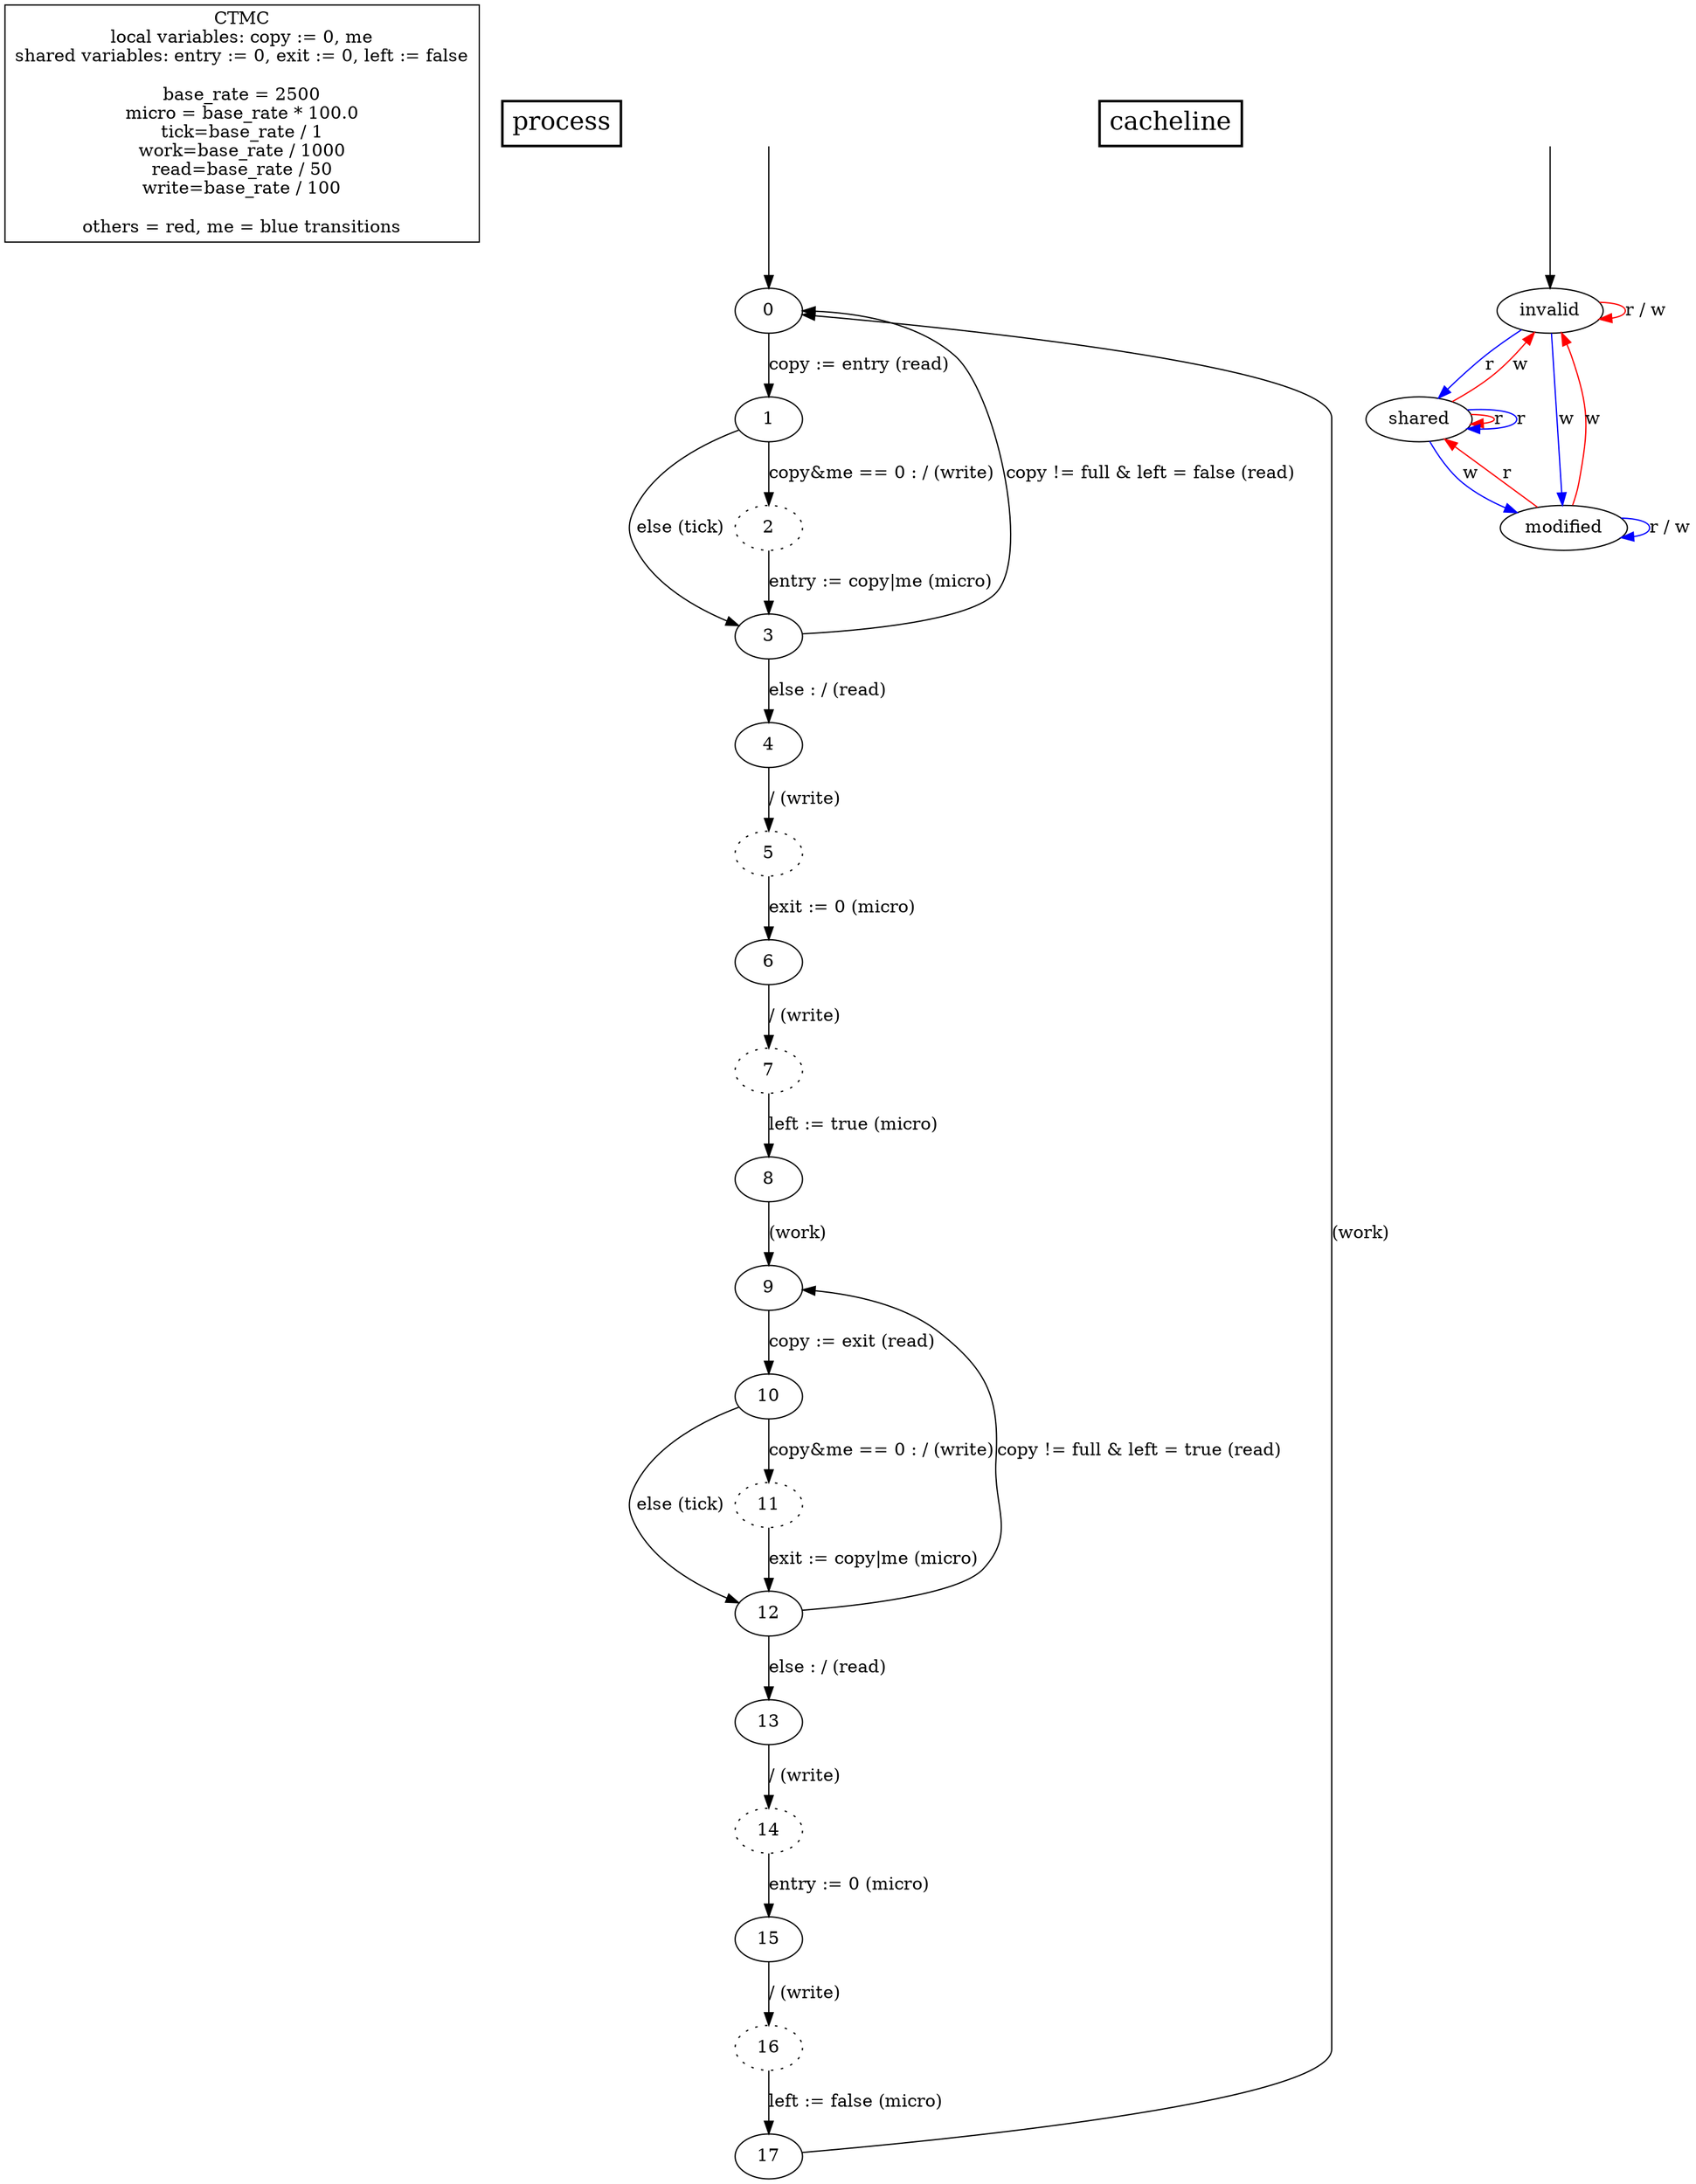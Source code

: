 digraph {

	"CTMC\nlocal variables: copy := 0, me\nshared variables: entry := 0, exit := 0, left := false\n\nbase_rate = 2500\nmicro = base_rate * 100.0\ntick=base_rate / 1\nwork=base_rate / 1000\nread=base_rate / 50\nwrite=base_rate / 100\n\nothers = red, me = blue transitions" [nojustify=true, shape=box]

	"process" [nojustify=true, shape=box, style=bold, fontsize=20]

	initial_state_source [style=invis]

	// process

	initial_state_source -> "0"

	"0"  -> "1"  [weight=10, label="copy := entry (read)"]
	"1"  -> "3"  [label="else (tick)"]
	"1"  -> "2"  [weight=10, label="copy&me == 0 : / (write)"]
	"2" [style=dotted]
	"2"  -> "3"  [weight=10, label="entry := copy|me (micro)"]

	"3"  -> "0"  [label="copy != full & left = false (read)"]
	"3"  -> "4"  [weight=10, label="else : / (read)"]
	"4"  -> "5"  [weight=10, label="/ (write)"]
	"5" [style=dotted]
	"5"  -> "6"  [weight=10, label="exit := 0 (micro)"]
	"6"  -> "7"  [weight=10, label="/ (write)"]
	"7" [style=dotted]
	"7"  -> "8"  [weight=10, label="left := true (micro)"]

	"8"  -> "9"  [weight=10, label="(work)"]

	"9"  -> "10" [weight=10, label="copy := exit (read)"]
	"10" -> "12" [label="else (tick)"]
	"10" -> "11" [weight=10, label="copy&me == 0 : / (write)"]
	"11" [style=dotted]
	"11" -> "12" [weight=10, label="exit := copy|me (micro)"]

	"12" -> "9"  [label="copy != full & left = true (read)"]
	"12" -> "13" [weight=10, label="else : / (read)"]
	"13" -> "14" [weight=10, label="/ (write)"]
	"14" [style=dotted]
	"14" -> "15" [weight=10, label="entry := 0 (micro)"]
	"15" -> "16" [weight=10, label="/ (write)"]
	"16" [style=dotted]
	"16" -> "17" [weight=10, label="left := false (micro)"]

	"17" -> "0" [label="(work)"]

	// cacheline
	"cacheline" [nojustify=true, shape=box, style=bold, fontsize=20]

	initial_state_source2 [style=invis]
	initial_state_source2 -> "invalid"

	"invalid"  -> "invalid"  [label="r / w", color=red]
	"invalid"  -> "shared"   [label="r",   color=blue]
	"invalid"  -> "modified" [label="w",   color=blue]

	"shared"   -> "shared"   [label="r",   color=red]
	"shared"   -> "invalid"  [label="w",   color=red]
	"shared"   -> "shared"   [label="r",   color=blue]
	"shared"   -> "modified" [label="w",   color=blue]

	"modified" -> "shared"   [label="r",   color=red]
	"modified" -> "invalid"  [label="w",   color=red]
	"modified" -> "modified" [label="r / w", color=blue]
}

